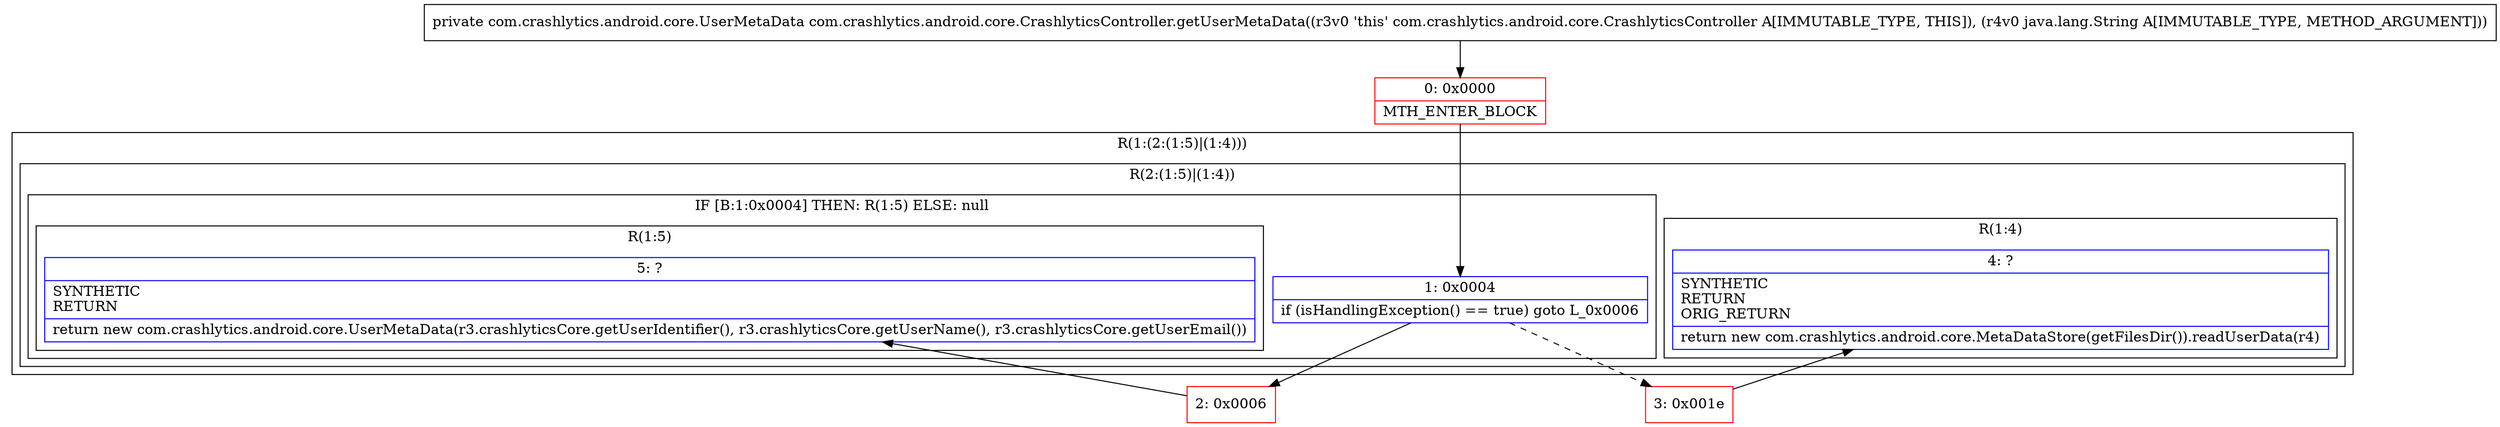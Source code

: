 digraph "CFG forcom.crashlytics.android.core.CrashlyticsController.getUserMetaData(Ljava\/lang\/String;)Lcom\/crashlytics\/android\/core\/UserMetaData;" {
subgraph cluster_Region_1158367471 {
label = "R(1:(2:(1:5)|(1:4)))";
node [shape=record,color=blue];
subgraph cluster_Region_2049740962 {
label = "R(2:(1:5)|(1:4))";
node [shape=record,color=blue];
subgraph cluster_IfRegion_532618756 {
label = "IF [B:1:0x0004] THEN: R(1:5) ELSE: null";
node [shape=record,color=blue];
Node_1 [shape=record,label="{1\:\ 0x0004|if (isHandlingException() == true) goto L_0x0006\l}"];
subgraph cluster_Region_65329669 {
label = "R(1:5)";
node [shape=record,color=blue];
Node_5 [shape=record,label="{5\:\ ?|SYNTHETIC\lRETURN\l|return new com.crashlytics.android.core.UserMetaData(r3.crashlyticsCore.getUserIdentifier(), r3.crashlyticsCore.getUserName(), r3.crashlyticsCore.getUserEmail())\l}"];
}
}
subgraph cluster_Region_473413286 {
label = "R(1:4)";
node [shape=record,color=blue];
Node_4 [shape=record,label="{4\:\ ?|SYNTHETIC\lRETURN\lORIG_RETURN\l|return new com.crashlytics.android.core.MetaDataStore(getFilesDir()).readUserData(r4)\l}"];
}
}
}
Node_0 [shape=record,color=red,label="{0\:\ 0x0000|MTH_ENTER_BLOCK\l}"];
Node_2 [shape=record,color=red,label="{2\:\ 0x0006}"];
Node_3 [shape=record,color=red,label="{3\:\ 0x001e}"];
MethodNode[shape=record,label="{private com.crashlytics.android.core.UserMetaData com.crashlytics.android.core.CrashlyticsController.getUserMetaData((r3v0 'this' com.crashlytics.android.core.CrashlyticsController A[IMMUTABLE_TYPE, THIS]), (r4v0 java.lang.String A[IMMUTABLE_TYPE, METHOD_ARGUMENT])) }"];
MethodNode -> Node_0;
Node_1 -> Node_2;
Node_1 -> Node_3[style=dashed];
Node_0 -> Node_1;
Node_2 -> Node_5;
Node_3 -> Node_4;
}

